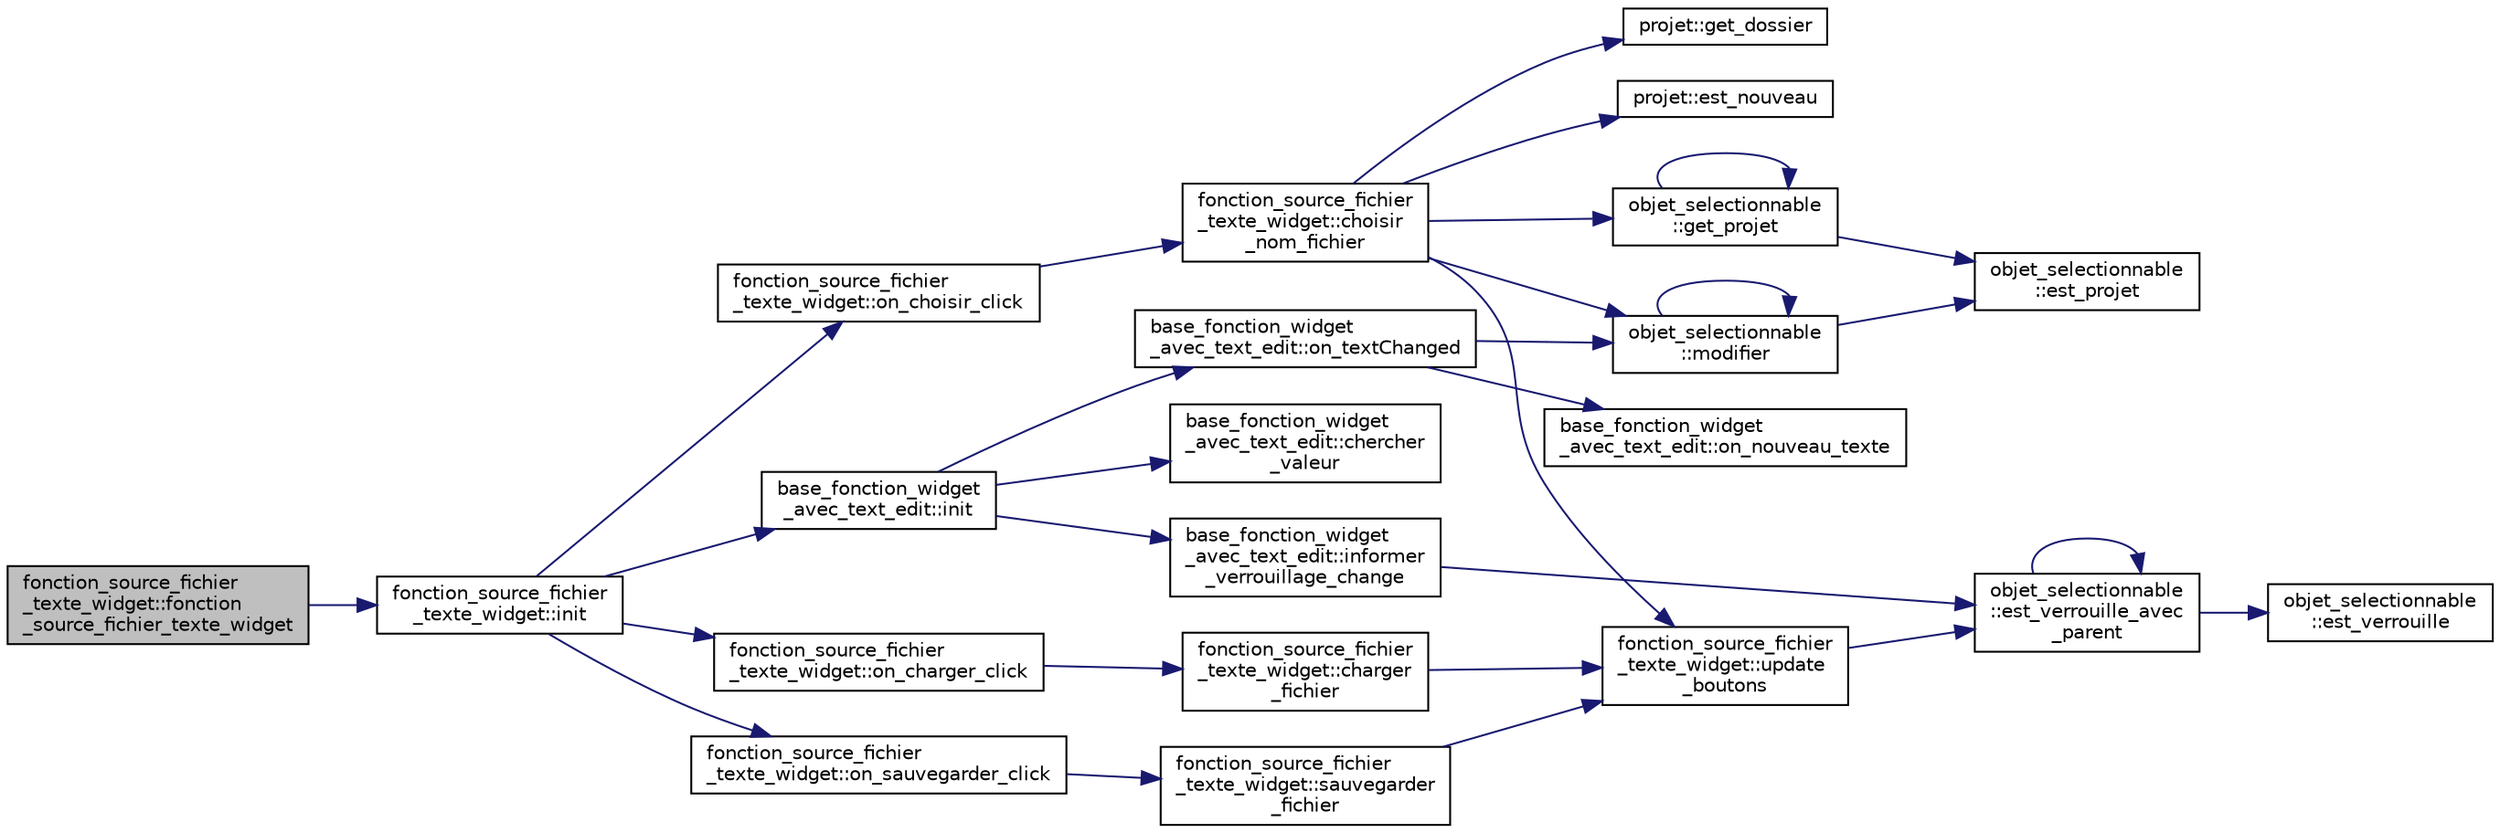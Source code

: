 digraph "fonction_source_fichier_texte_widget::fonction_source_fichier_texte_widget"
{
  edge [fontname="Helvetica",fontsize="10",labelfontname="Helvetica",labelfontsize="10"];
  node [fontname="Helvetica",fontsize="10",shape=record];
  rankdir="LR";
  Node0 [label="fonction_source_fichier\l_texte_widget::fonction\l_source_fichier_texte_widget",height=0.2,width=0.4,color="black", fillcolor="grey75", style="filled", fontcolor="black"];
  Node0 -> Node1 [color="midnightblue",fontsize="10",style="solid",fontname="Helvetica"];
  Node1 [label="fonction_source_fichier\l_texte_widget::init",height=0.2,width=0.4,color="black", fillcolor="white", style="filled",URL="$classfonction__source__fichier__texte__widget.html#a387aee04904dec8becf37141b9dfdedc"];
  Node1 -> Node2 [color="midnightblue",fontsize="10",style="solid",fontname="Helvetica"];
  Node2 [label="fonction_source_fichier\l_texte_widget::on_choisir_click",height=0.2,width=0.4,color="black", fillcolor="white", style="filled",URL="$classfonction__source__fichier__texte__widget.html#ae9eb9f28d8e3d04b775d6e6762624b45"];
  Node2 -> Node3 [color="midnightblue",fontsize="10",style="solid",fontname="Helvetica"];
  Node3 [label="fonction_source_fichier\l_texte_widget::choisir\l_nom_fichier",height=0.2,width=0.4,color="black", fillcolor="white", style="filled",URL="$classfonction__source__fichier__texte__widget.html#a36bc7e33b5f848d625eff183456aa040"];
  Node3 -> Node4 [color="midnightblue",fontsize="10",style="solid",fontname="Helvetica"];
  Node4 [label="objet_selectionnable\l::get_projet",height=0.2,width=0.4,color="black", fillcolor="white", style="filled",URL="$classobjet__selectionnable.html#ab48a75e720955aebe27f720dfaa5e78e"];
  Node4 -> Node5 [color="midnightblue",fontsize="10",style="solid",fontname="Helvetica"];
  Node5 [label="objet_selectionnable\l::est_projet",height=0.2,width=0.4,color="black", fillcolor="white", style="filled",URL="$classobjet__selectionnable.html#a49ea1a29523e46f099896477a2b43eaa"];
  Node4 -> Node4 [color="midnightblue",fontsize="10",style="solid",fontname="Helvetica"];
  Node3 -> Node6 [color="midnightblue",fontsize="10",style="solid",fontname="Helvetica"];
  Node6 [label="projet::est_nouveau",height=0.2,width=0.4,color="black", fillcolor="white", style="filled",URL="$classprojet.html#a5ec26ee61a91af62a268bb85263d6a30"];
  Node3 -> Node7 [color="midnightblue",fontsize="10",style="solid",fontname="Helvetica"];
  Node7 [label="projet::get_dossier",height=0.2,width=0.4,color="black", fillcolor="white", style="filled",URL="$classprojet.html#a090c95e58831875cf4e81928c1d75b7e"];
  Node3 -> Node8 [color="midnightblue",fontsize="10",style="solid",fontname="Helvetica"];
  Node8 [label="fonction_source_fichier\l_texte_widget::update\l_boutons",height=0.2,width=0.4,color="black", fillcolor="white", style="filled",URL="$classfonction__source__fichier__texte__widget.html#a602f7386cba89d269efae599ad828106"];
  Node8 -> Node9 [color="midnightblue",fontsize="10",style="solid",fontname="Helvetica"];
  Node9 [label="objet_selectionnable\l::est_verrouille_avec\l_parent",height=0.2,width=0.4,color="black", fillcolor="white", style="filled",URL="$classobjet__selectionnable.html#a001c4584a6430689f478544ec560fb7e"];
  Node9 -> Node10 [color="midnightblue",fontsize="10",style="solid",fontname="Helvetica"];
  Node10 [label="objet_selectionnable\l::est_verrouille",height=0.2,width=0.4,color="black", fillcolor="white", style="filled",URL="$classobjet__selectionnable.html#ae9c29950b9e5b582338ac659ecc3e3d6"];
  Node9 -> Node9 [color="midnightblue",fontsize="10",style="solid",fontname="Helvetica"];
  Node3 -> Node11 [color="midnightblue",fontsize="10",style="solid",fontname="Helvetica"];
  Node11 [label="objet_selectionnable\l::modifier",height=0.2,width=0.4,color="black", fillcolor="white", style="filled",URL="$classobjet__selectionnable.html#a9f76b8e89231a79c3fc840af874bd868"];
  Node11 -> Node5 [color="midnightblue",fontsize="10",style="solid",fontname="Helvetica"];
  Node11 -> Node11 [color="midnightblue",fontsize="10",style="solid",fontname="Helvetica"];
  Node1 -> Node12 [color="midnightblue",fontsize="10",style="solid",fontname="Helvetica"];
  Node12 [label="fonction_source_fichier\l_texte_widget::on_charger_click",height=0.2,width=0.4,color="black", fillcolor="white", style="filled",URL="$classfonction__source__fichier__texte__widget.html#a6d3390ed9dfca654430f88192913f318"];
  Node12 -> Node13 [color="midnightblue",fontsize="10",style="solid",fontname="Helvetica"];
  Node13 [label="fonction_source_fichier\l_texte_widget::charger\l_fichier",height=0.2,width=0.4,color="black", fillcolor="white", style="filled",URL="$classfonction__source__fichier__texte__widget.html#a0e3fd3e05dd0e88b743b969d968f7228"];
  Node13 -> Node8 [color="midnightblue",fontsize="10",style="solid",fontname="Helvetica"];
  Node1 -> Node14 [color="midnightblue",fontsize="10",style="solid",fontname="Helvetica"];
  Node14 [label="fonction_source_fichier\l_texte_widget::on_sauvegarder_click",height=0.2,width=0.4,color="black", fillcolor="white", style="filled",URL="$classfonction__source__fichier__texte__widget.html#a4e6d1e63ec506b7ce9dcefd408c878a1"];
  Node14 -> Node15 [color="midnightblue",fontsize="10",style="solid",fontname="Helvetica"];
  Node15 [label="fonction_source_fichier\l_texte_widget::sauvegarder\l_fichier",height=0.2,width=0.4,color="black", fillcolor="white", style="filled",URL="$classfonction__source__fichier__texte__widget.html#ac03623437475cb5862891bf0b027df04"];
  Node15 -> Node8 [color="midnightblue",fontsize="10",style="solid",fontname="Helvetica"];
  Node1 -> Node16 [color="midnightblue",fontsize="10",style="solid",fontname="Helvetica"];
  Node16 [label="base_fonction_widget\l_avec_text_edit::init",height=0.2,width=0.4,color="black", fillcolor="white", style="filled",URL="$classbase__fonction__widget__avec__text__edit.html#aa7a884560002185ed7aa73148ce67c73"];
  Node16 -> Node17 [color="midnightblue",fontsize="10",style="solid",fontname="Helvetica"];
  Node17 [label="base_fonction_widget\l_avec_text_edit::chercher\l_valeur",height=0.2,width=0.4,color="black", fillcolor="white", style="filled",URL="$classbase__fonction__widget__avec__text__edit.html#a6e78aad401933c6347db01a898ddd916"];
  Node16 -> Node18 [color="midnightblue",fontsize="10",style="solid",fontname="Helvetica"];
  Node18 [label="base_fonction_widget\l_avec_text_edit::on_textChanged",height=0.2,width=0.4,color="black", fillcolor="white", style="filled",URL="$classbase__fonction__widget__avec__text__edit.html#a520b4bb9206bef484c4741223762d70f"];
  Node18 -> Node19 [color="midnightblue",fontsize="10",style="solid",fontname="Helvetica"];
  Node19 [label="base_fonction_widget\l_avec_text_edit::on_nouveau_texte",height=0.2,width=0.4,color="black", fillcolor="white", style="filled",URL="$classbase__fonction__widget__avec__text__edit.html#a37f2f6960df0c557e0bcec3d19faa78a"];
  Node18 -> Node11 [color="midnightblue",fontsize="10",style="solid",fontname="Helvetica"];
  Node16 -> Node20 [color="midnightblue",fontsize="10",style="solid",fontname="Helvetica"];
  Node20 [label="base_fonction_widget\l_avec_text_edit::informer\l_verrouillage_change",height=0.2,width=0.4,color="black", fillcolor="white", style="filled",URL="$classbase__fonction__widget__avec__text__edit.html#ab0e37417e61a7445e1d506b130073815"];
  Node20 -> Node9 [color="midnightblue",fontsize="10",style="solid",fontname="Helvetica"];
}
